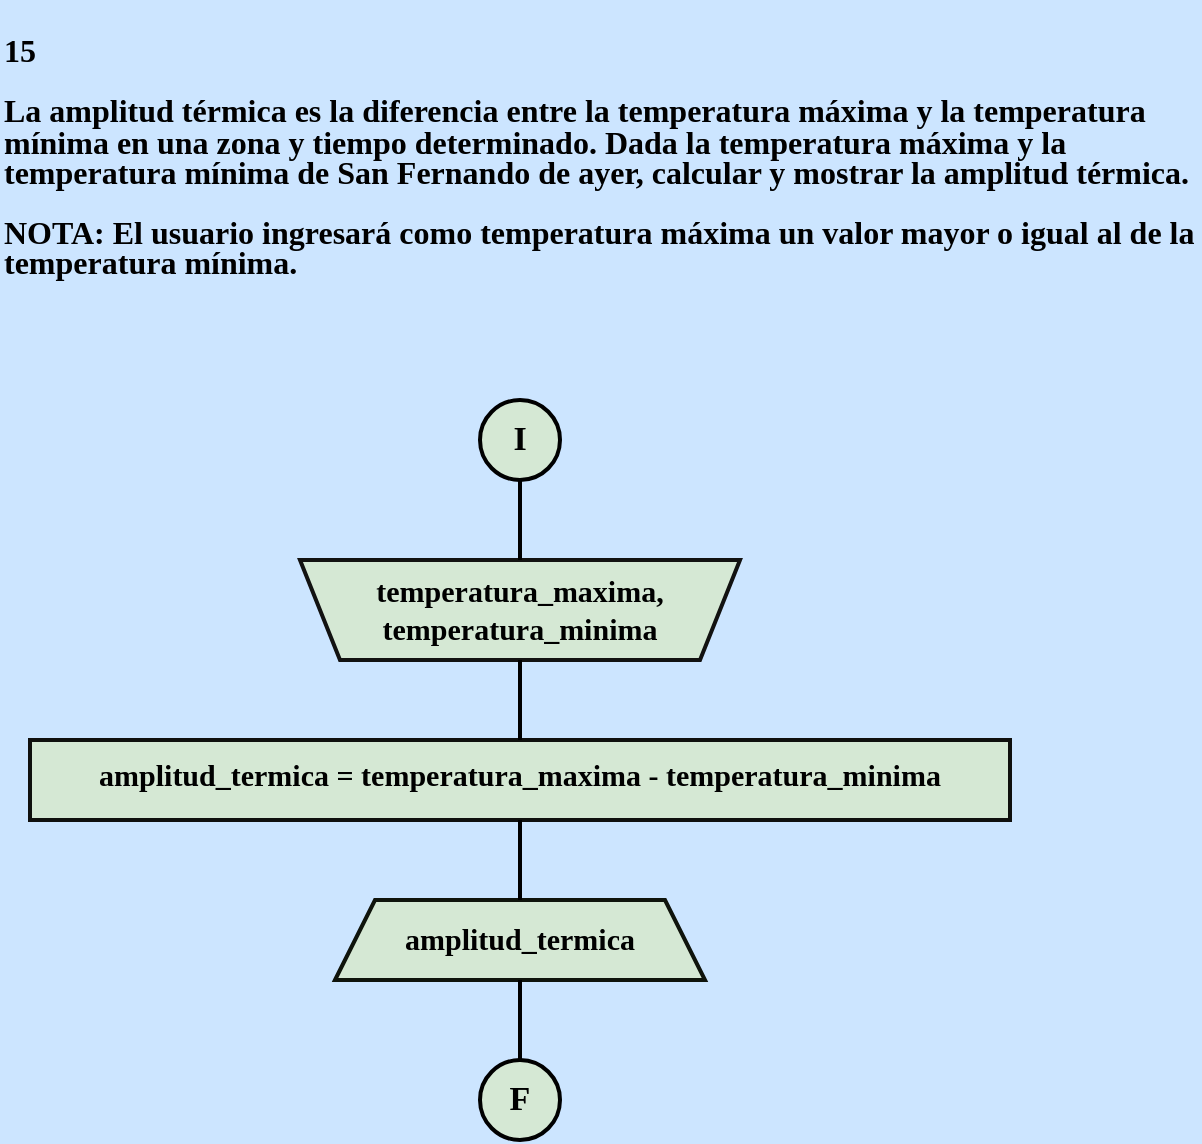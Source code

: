 <mxfile version="24.1.0" type="device">
  <diagram name="Página-1" id="EJ5bXzTJEP-0g3i7TX0C">
    <mxGraphModel dx="1420" dy="830" grid="1" gridSize="10" guides="1" tooltips="1" connect="1" arrows="1" fold="1" page="1" pageScale="1" pageWidth="827" pageHeight="1169" background="#CCE5FF" math="0" shadow="0">
      <root>
        <mxCell id="0" />
        <mxCell id="1" parent="0" />
        <mxCell id="Kl_D9ej7MjD4cyOD_Ned-1" value="&lt;p style=&quot;line-height: 110%;&quot;&gt;&lt;font style=&quot;font-size: 16px;&quot; color=&quot;#000000&quot; face=&quot;Comic Sans MS&quot;&gt;&lt;b&gt;15&lt;br&gt;&lt;br&gt;La amplitud térmica es la diferencia entre la temperatura máxima y la temperatura mínima en una zona y tiempo determinado. Dada la temperatura máxima y la temperatura mínima de San Fernando de ayer, calcular y mostrar la amplitud térmica.&lt;br&gt;&lt;br&gt;NOTA: El usuario ingresará como temperatura máxima un valor mayor o igual al de la temperatura mínima.&lt;/b&gt;&lt;/font&gt;&lt;/p&gt;" style="text;whiteSpace=wrap;html=1;fontFamily=Architects Daughter;fontSource=https%3A%2F%2Ffonts.googleapis.com%2Fcss%3Ffamily%3DArchitects%2BDaughter;" vertex="1" parent="1">
          <mxGeometry x="90" y="10" width="600" height="170" as="geometry" />
        </mxCell>
        <mxCell id="Kl_D9ej7MjD4cyOD_Ned-23" value="" style="group;aspect=fixed;" vertex="1" connectable="0" parent="1">
          <mxGeometry x="105" y="210" width="490" height="370" as="geometry" />
        </mxCell>
        <mxCell id="Kl_D9ej7MjD4cyOD_Ned-8" value="" style="group;aspect=fixed;" vertex="1" connectable="0" parent="Kl_D9ej7MjD4cyOD_Ned-23">
          <mxGeometry x="225" width="40" height="40" as="geometry" />
        </mxCell>
        <mxCell id="Kl_D9ej7MjD4cyOD_Ned-2" value="" style="strokeWidth=2;html=1;shape=mxgraph.flowchart.start_2;whiteSpace=wrap;rounded=0;labelBackgroundColor=none;strokeColor=#000000;align=center;verticalAlign=middle;fontFamily=Helvetica;fontSize=12;fontColor=default;fillColor=#d5e8d4;aspect=fixed;" vertex="1" parent="Kl_D9ej7MjD4cyOD_Ned-8">
          <mxGeometry width="40" height="40" as="geometry" />
        </mxCell>
        <mxCell id="Kl_D9ej7MjD4cyOD_Ned-6" value="&lt;b&gt;&lt;font color=&quot;#000000&quot; style=&quot;font-size: 17px;&quot; face=&quot;Comic Sans MS&quot;&gt;I&lt;/font&gt;&lt;/b&gt;" style="text;strokeColor=none;align=center;fillColor=none;html=1;verticalAlign=middle;whiteSpace=wrap;rounded=0;fontFamily=Architects Daughter;fontSource=https%3A%2F%2Ffonts.googleapis.com%2Fcss%3Ffamily%3DArchitects%2BDaughter;aspect=fixed;" vertex="1" parent="Kl_D9ej7MjD4cyOD_Ned-8">
          <mxGeometry x="5" y="5" width="30" height="30" as="geometry" />
        </mxCell>
        <mxCell id="Kl_D9ej7MjD4cyOD_Ned-9" value="" style="group;aspect=fixed;" vertex="1" connectable="0" parent="Kl_D9ej7MjD4cyOD_Ned-23">
          <mxGeometry x="225" y="330" width="40" height="40" as="geometry" />
        </mxCell>
        <mxCell id="Kl_D9ej7MjD4cyOD_Ned-3" value="" style="strokeWidth=2;html=1;shape=mxgraph.flowchart.start_2;whiteSpace=wrap;rounded=0;labelBackgroundColor=none;strokeColor=#000000;align=center;verticalAlign=middle;fontFamily=Helvetica;fontSize=12;fontColor=default;fillColor=#d5e8d4;" vertex="1" parent="Kl_D9ej7MjD4cyOD_Ned-9">
          <mxGeometry width="40" height="40" as="geometry" />
        </mxCell>
        <mxCell id="Kl_D9ej7MjD4cyOD_Ned-7" value="&lt;font face=&quot;Comic Sans MS&quot; color=&quot;#000000&quot;&gt;&lt;span style=&quot;font-size: 17px;&quot;&gt;&lt;b&gt;F&lt;/b&gt;&lt;/span&gt;&lt;/font&gt;" style="text;strokeColor=none;align=center;fillColor=none;html=1;verticalAlign=middle;whiteSpace=wrap;rounded=0;fontFamily=Architects Daughter;fontSource=https://fonts.googleapis.com/css?family=Architects+Daughter;" vertex="1" parent="Kl_D9ej7MjD4cyOD_Ned-9">
          <mxGeometry x="5" y="5" width="30" height="30" as="geometry" />
        </mxCell>
        <mxCell id="Kl_D9ej7MjD4cyOD_Ned-12" value="" style="group;aspect=fixed;" vertex="1" connectable="0" parent="Kl_D9ej7MjD4cyOD_Ned-23">
          <mxGeometry x="135" y="80" width="220" height="50" as="geometry" />
        </mxCell>
        <mxCell id="Kl_D9ej7MjD4cyOD_Ned-4" value="" style="shape=trapezoid;perimeter=trapezoidPerimeter;whiteSpace=wrap;html=1;fixedSize=1;rounded=0;labelBackgroundColor=none;strokeColor=#121211;strokeWidth=2;align=center;verticalAlign=middle;fontFamily=Helvetica;fontSize=12;fontColor=default;fillColor=#d5e8d4;direction=west;container=0;" vertex="1" parent="Kl_D9ej7MjD4cyOD_Ned-12">
          <mxGeometry width="220" height="50" as="geometry">
            <mxRectangle x="-1020" y="-650" width="50" height="40" as="alternateBounds" />
          </mxGeometry>
        </mxCell>
        <mxCell id="Kl_D9ej7MjD4cyOD_Ned-10" value="&lt;font face=&quot;Comic Sans MS&quot; color=&quot;#000000&quot;&gt;&lt;span style=&quot;font-size: 15px;&quot;&gt;&lt;b&gt;temperatura_maxima,&lt;/b&gt;&lt;/span&gt;&lt;/font&gt;&lt;div&gt;&lt;font face=&quot;Comic Sans MS&quot; color=&quot;#000000&quot;&gt;&lt;span style=&quot;font-size: 15px;&quot;&gt;&lt;b&gt;temperatura_minima&lt;/b&gt;&lt;/span&gt;&lt;/font&gt;&lt;/div&gt;" style="text;strokeColor=none;align=center;fillColor=none;html=1;verticalAlign=middle;whiteSpace=wrap;rounded=0;fontFamily=Architects Daughter;fontSource=https://fonts.googleapis.com/css?family=Architects+Daughter;container=0;" vertex="1" parent="Kl_D9ej7MjD4cyOD_Ned-12">
          <mxGeometry x="30" y="10" width="160" height="30" as="geometry" />
        </mxCell>
        <mxCell id="Kl_D9ej7MjD4cyOD_Ned-15" value="" style="group;aspect=fixed;" vertex="1" connectable="0" parent="Kl_D9ej7MjD4cyOD_Ned-23">
          <mxGeometry y="170" width="490" height="40" as="geometry" />
        </mxCell>
        <mxCell id="Kl_D9ej7MjD4cyOD_Ned-13" value="" style="rounded=0;whiteSpace=wrap;html=1;labelBackgroundColor=none;strokeColor=#0f100e;strokeWidth=2;align=center;verticalAlign=middle;fontFamily=Helvetica;fontSize=12;fontColor=default;fillColor=#d5e8d4;" vertex="1" parent="Kl_D9ej7MjD4cyOD_Ned-15">
          <mxGeometry width="490" height="40" as="geometry" />
        </mxCell>
        <mxCell id="Kl_D9ej7MjD4cyOD_Ned-14" value="&lt;b&gt;&lt;font color=&quot;#000000&quot; style=&quot;font-size: 15px;&quot; face=&quot;Comic Sans MS&quot;&gt;amplitud_termica = temperatura_maxima - temperatura_minima&lt;/font&gt;&lt;/b&gt;" style="text;strokeColor=none;align=center;fillColor=none;html=1;verticalAlign=middle;whiteSpace=wrap;rounded=0;fontFamily=Architects Daughter;fontSource=https://fonts.googleapis.com/css?family=Architects+Daughter;" vertex="1" parent="Kl_D9ej7MjD4cyOD_Ned-15">
          <mxGeometry x="5" y="3" width="480" height="30" as="geometry" />
        </mxCell>
        <mxCell id="Kl_D9ej7MjD4cyOD_Ned-17" value="" style="group;aspect=fixed;" vertex="1" connectable="0" parent="Kl_D9ej7MjD4cyOD_Ned-23">
          <mxGeometry x="152.5" y="250" width="185" height="40" as="geometry" />
        </mxCell>
        <mxCell id="Kl_D9ej7MjD4cyOD_Ned-5" value="" style="shape=trapezoid;perimeter=trapezoidPerimeter;whiteSpace=wrap;html=1;fixedSize=1;rounded=0;labelBackgroundColor=none;strokeColor=#0F140C;strokeWidth=2;align=center;verticalAlign=middle;fontFamily=Helvetica;fontSize=12;fontColor=default;fillColor=#d5e8d4;" vertex="1" parent="Kl_D9ej7MjD4cyOD_Ned-17">
          <mxGeometry width="185" height="40" as="geometry" />
        </mxCell>
        <mxCell id="Kl_D9ej7MjD4cyOD_Ned-16" value="&lt;font color=&quot;#000000&quot; size=&quot;1&quot; face=&quot;Comic Sans MS&quot;&gt;&lt;b style=&quot;font-size: 15px;&quot;&gt;amplitud_termica&lt;/b&gt;&lt;/font&gt;" style="text;strokeColor=none;align=center;fillColor=none;html=1;verticalAlign=middle;whiteSpace=wrap;rounded=0;fontFamily=Architects Daughter;fontSource=https%3A%2F%2Ffonts.googleapis.com%2Fcss%3Ffamily%3DArchitects%2BDaughter;" vertex="1" parent="Kl_D9ej7MjD4cyOD_Ned-17">
          <mxGeometry x="17.5" y="5" width="150" height="30" as="geometry" />
        </mxCell>
        <mxCell id="Kl_D9ej7MjD4cyOD_Ned-18" value="" style="line;strokeWidth=2;direction=south;html=1;hachureGap=4;fontFamily=Architects Daughter;fontSource=https://fonts.googleapis.com/css?family=Architects+Daughter;strokeColor=#000000;" vertex="1" parent="Kl_D9ej7MjD4cyOD_Ned-23">
          <mxGeometry x="240" y="130" width="10" height="40" as="geometry" />
        </mxCell>
        <mxCell id="Kl_D9ej7MjD4cyOD_Ned-19" value="" style="line;strokeWidth=2;direction=south;html=1;hachureGap=4;fontFamily=Architects Daughter;fontSource=https://fonts.googleapis.com/css?family=Architects+Daughter;strokeColor=#000000;" vertex="1" parent="Kl_D9ej7MjD4cyOD_Ned-23">
          <mxGeometry x="240" y="40" width="10" height="40" as="geometry" />
        </mxCell>
        <mxCell id="Kl_D9ej7MjD4cyOD_Ned-20" value="" style="line;strokeWidth=2;direction=south;html=1;hachureGap=4;fontFamily=Architects Daughter;fontSource=https://fonts.googleapis.com/css?family=Architects+Daughter;strokeColor=#000000;" vertex="1" parent="Kl_D9ej7MjD4cyOD_Ned-23">
          <mxGeometry x="240" y="290" width="10" height="40" as="geometry" />
        </mxCell>
        <mxCell id="Kl_D9ej7MjD4cyOD_Ned-21" value="" style="line;strokeWidth=2;direction=south;html=1;hachureGap=4;fontFamily=Architects Daughter;fontSource=https://fonts.googleapis.com/css?family=Architects+Daughter;strokeColor=#000000;" vertex="1" parent="Kl_D9ej7MjD4cyOD_Ned-23">
          <mxGeometry x="240" y="210" width="10" height="40" as="geometry" />
        </mxCell>
      </root>
    </mxGraphModel>
  </diagram>
</mxfile>
